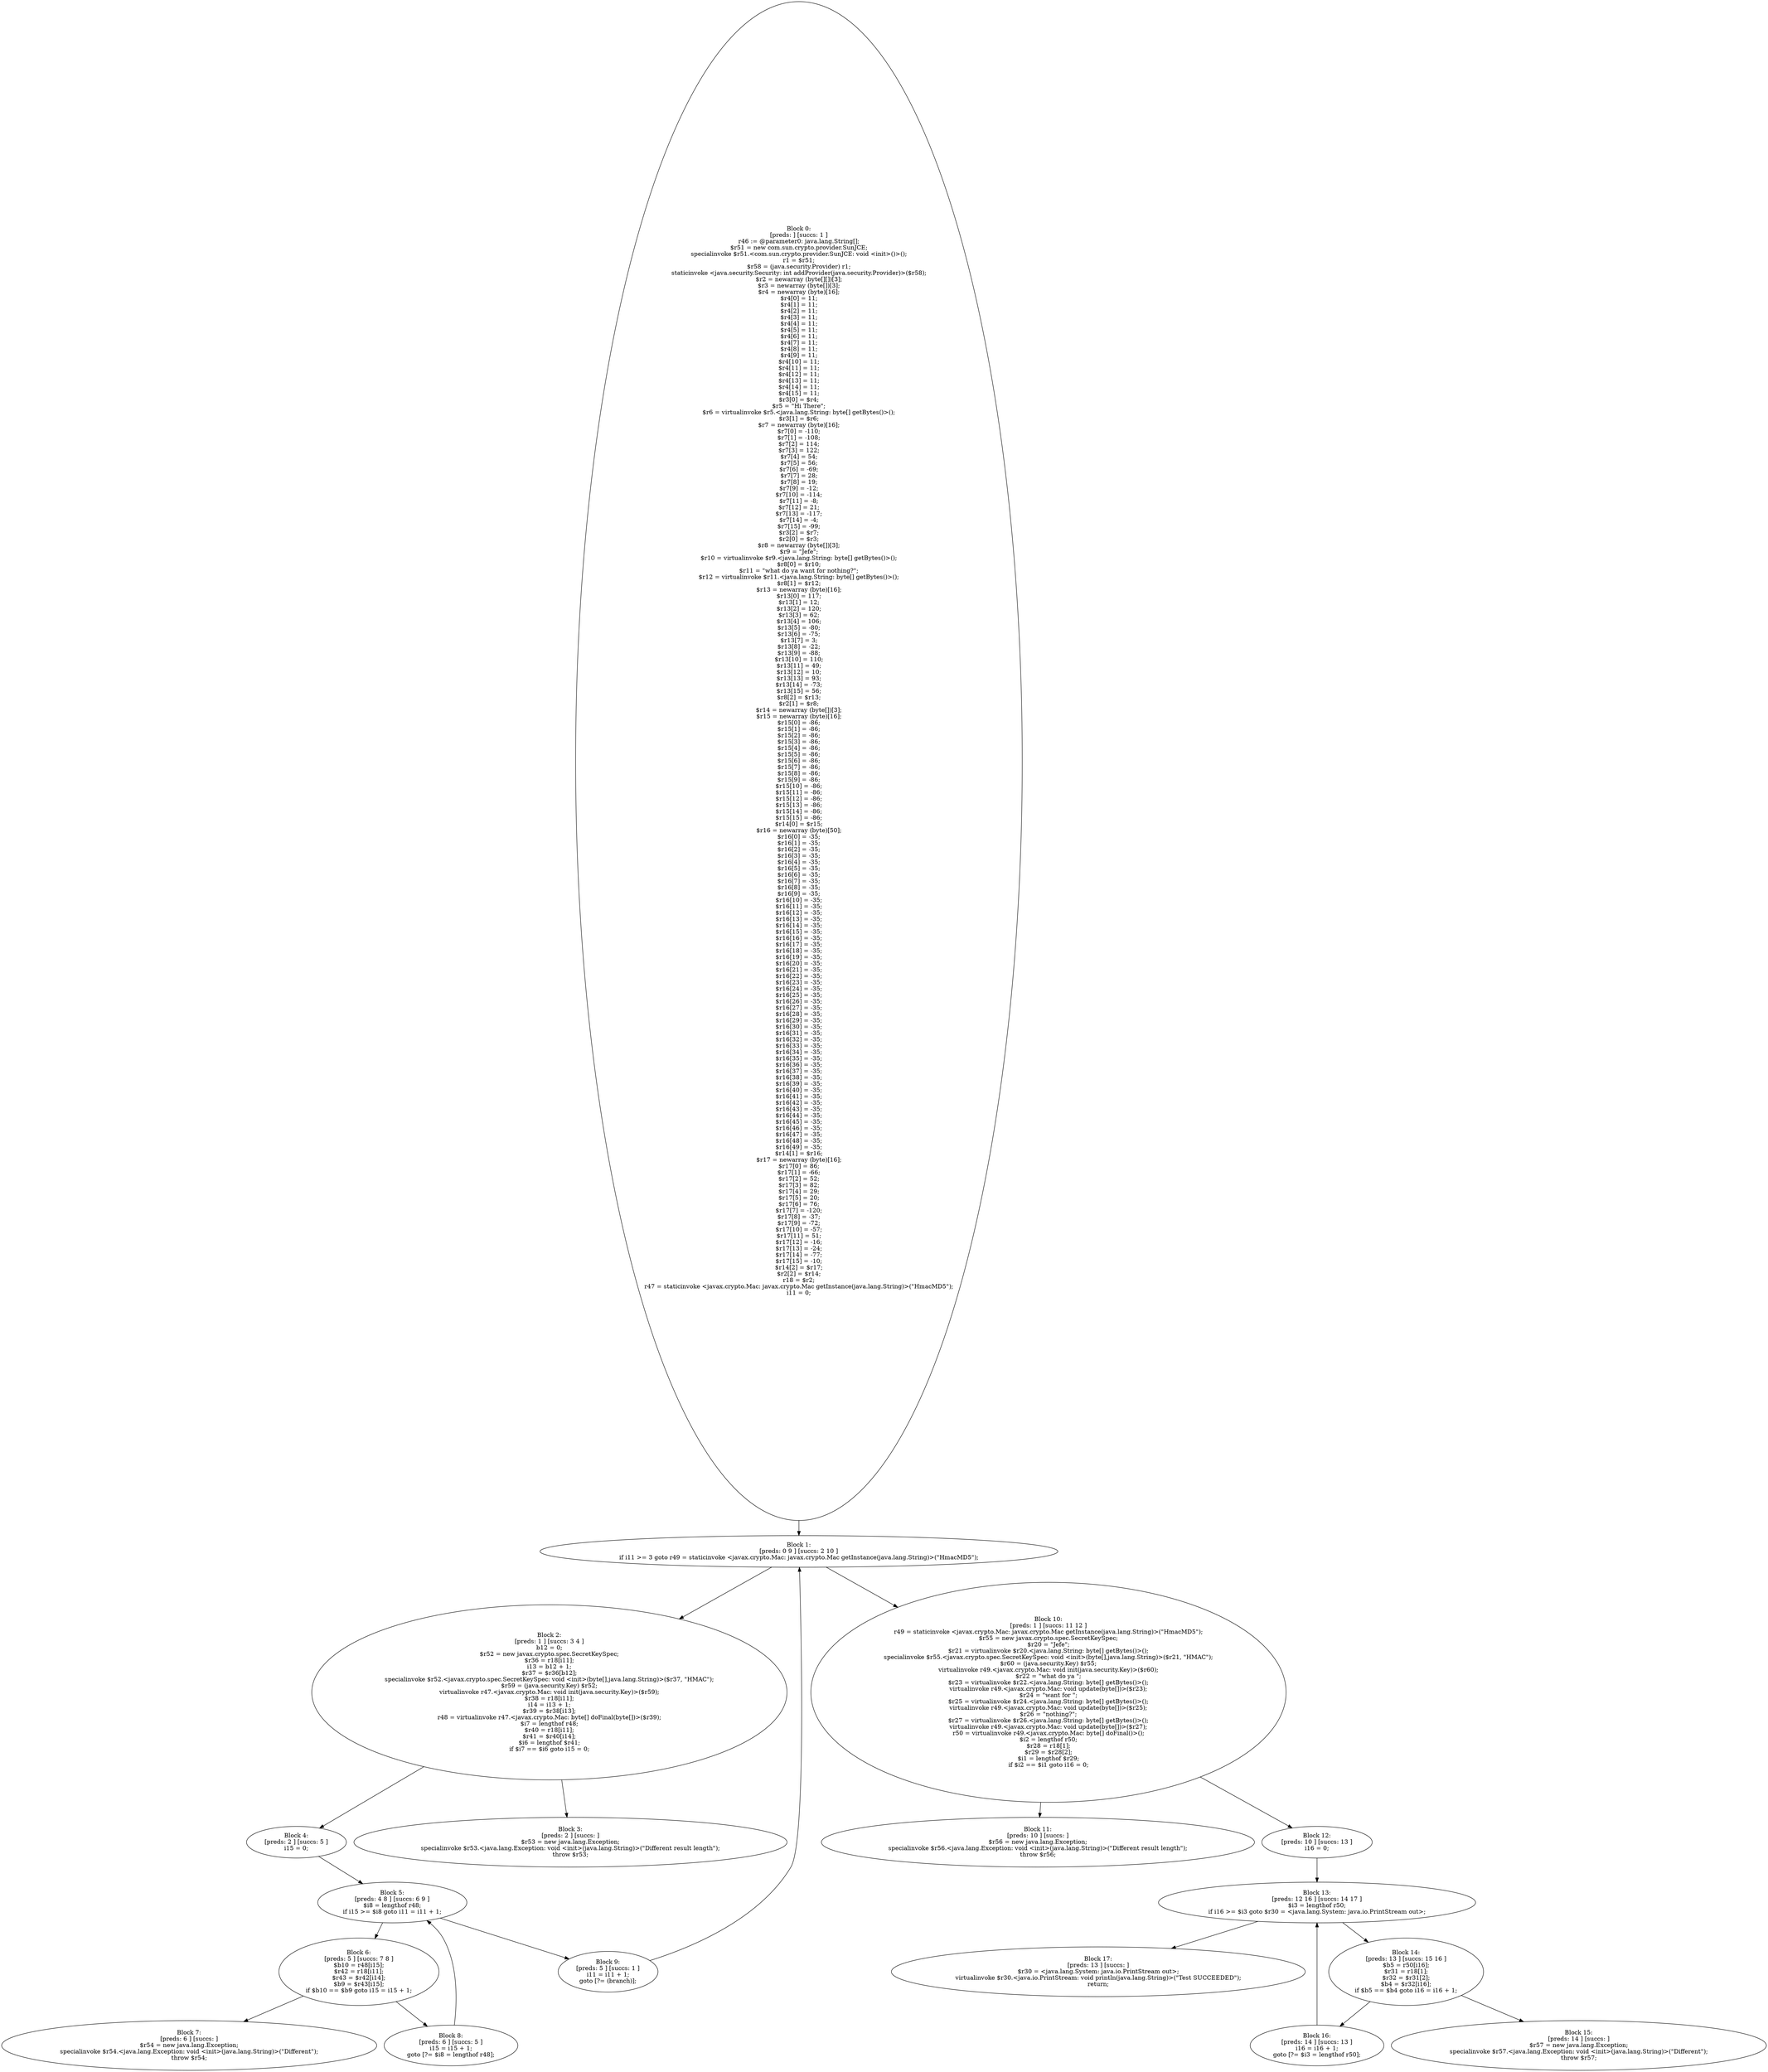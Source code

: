 digraph "unitGraph" {
    "Block 0:
[preds: ] [succs: 1 ]
r46 := @parameter0: java.lang.String[];
$r51 = new com.sun.crypto.provider.SunJCE;
specialinvoke $r51.<com.sun.crypto.provider.SunJCE: void <init>()>();
r1 = $r51;
$r58 = (java.security.Provider) r1;
staticinvoke <java.security.Security: int addProvider(java.security.Provider)>($r58);
$r2 = newarray (byte[][])[3];
$r3 = newarray (byte[])[3];
$r4 = newarray (byte)[16];
$r4[0] = 11;
$r4[1] = 11;
$r4[2] = 11;
$r4[3] = 11;
$r4[4] = 11;
$r4[5] = 11;
$r4[6] = 11;
$r4[7] = 11;
$r4[8] = 11;
$r4[9] = 11;
$r4[10] = 11;
$r4[11] = 11;
$r4[12] = 11;
$r4[13] = 11;
$r4[14] = 11;
$r4[15] = 11;
$r3[0] = $r4;
$r5 = \"Hi There\";
$r6 = virtualinvoke $r5.<java.lang.String: byte[] getBytes()>();
$r3[1] = $r6;
$r7 = newarray (byte)[16];
$r7[0] = -110;
$r7[1] = -108;
$r7[2] = 114;
$r7[3] = 122;
$r7[4] = 54;
$r7[5] = 56;
$r7[6] = -69;
$r7[7] = 28;
$r7[8] = 19;
$r7[9] = -12;
$r7[10] = -114;
$r7[11] = -8;
$r7[12] = 21;
$r7[13] = -117;
$r7[14] = -4;
$r7[15] = -99;
$r3[2] = $r7;
$r2[0] = $r3;
$r8 = newarray (byte[])[3];
$r9 = \"Jefe\";
$r10 = virtualinvoke $r9.<java.lang.String: byte[] getBytes()>();
$r8[0] = $r10;
$r11 = \"what do ya want for nothing?\";
$r12 = virtualinvoke $r11.<java.lang.String: byte[] getBytes()>();
$r8[1] = $r12;
$r13 = newarray (byte)[16];
$r13[0] = 117;
$r13[1] = 12;
$r13[2] = 120;
$r13[3] = 62;
$r13[4] = 106;
$r13[5] = -80;
$r13[6] = -75;
$r13[7] = 3;
$r13[8] = -22;
$r13[9] = -88;
$r13[10] = 110;
$r13[11] = 49;
$r13[12] = 10;
$r13[13] = 93;
$r13[14] = -73;
$r13[15] = 56;
$r8[2] = $r13;
$r2[1] = $r8;
$r14 = newarray (byte[])[3];
$r15 = newarray (byte)[16];
$r15[0] = -86;
$r15[1] = -86;
$r15[2] = -86;
$r15[3] = -86;
$r15[4] = -86;
$r15[5] = -86;
$r15[6] = -86;
$r15[7] = -86;
$r15[8] = -86;
$r15[9] = -86;
$r15[10] = -86;
$r15[11] = -86;
$r15[12] = -86;
$r15[13] = -86;
$r15[14] = -86;
$r15[15] = -86;
$r14[0] = $r15;
$r16 = newarray (byte)[50];
$r16[0] = -35;
$r16[1] = -35;
$r16[2] = -35;
$r16[3] = -35;
$r16[4] = -35;
$r16[5] = -35;
$r16[6] = -35;
$r16[7] = -35;
$r16[8] = -35;
$r16[9] = -35;
$r16[10] = -35;
$r16[11] = -35;
$r16[12] = -35;
$r16[13] = -35;
$r16[14] = -35;
$r16[15] = -35;
$r16[16] = -35;
$r16[17] = -35;
$r16[18] = -35;
$r16[19] = -35;
$r16[20] = -35;
$r16[21] = -35;
$r16[22] = -35;
$r16[23] = -35;
$r16[24] = -35;
$r16[25] = -35;
$r16[26] = -35;
$r16[27] = -35;
$r16[28] = -35;
$r16[29] = -35;
$r16[30] = -35;
$r16[31] = -35;
$r16[32] = -35;
$r16[33] = -35;
$r16[34] = -35;
$r16[35] = -35;
$r16[36] = -35;
$r16[37] = -35;
$r16[38] = -35;
$r16[39] = -35;
$r16[40] = -35;
$r16[41] = -35;
$r16[42] = -35;
$r16[43] = -35;
$r16[44] = -35;
$r16[45] = -35;
$r16[46] = -35;
$r16[47] = -35;
$r16[48] = -35;
$r16[49] = -35;
$r14[1] = $r16;
$r17 = newarray (byte)[16];
$r17[0] = 86;
$r17[1] = -66;
$r17[2] = 52;
$r17[3] = 82;
$r17[4] = 29;
$r17[5] = 20;
$r17[6] = 76;
$r17[7] = -120;
$r17[8] = -37;
$r17[9] = -72;
$r17[10] = -57;
$r17[11] = 51;
$r17[12] = -16;
$r17[13] = -24;
$r17[14] = -77;
$r17[15] = -10;
$r14[2] = $r17;
$r2[2] = $r14;
r18 = $r2;
r47 = staticinvoke <javax.crypto.Mac: javax.crypto.Mac getInstance(java.lang.String)>(\"HmacMD5\");
i11 = 0;
"
    "Block 1:
[preds: 0 9 ] [succs: 2 10 ]
if i11 >= 3 goto r49 = staticinvoke <javax.crypto.Mac: javax.crypto.Mac getInstance(java.lang.String)>(\"HmacMD5\");
"
    "Block 2:
[preds: 1 ] [succs: 3 4 ]
b12 = 0;
$r52 = new javax.crypto.spec.SecretKeySpec;
$r36 = r18[i11];
i13 = b12 + 1;
$r37 = $r36[b12];
specialinvoke $r52.<javax.crypto.spec.SecretKeySpec: void <init>(byte[],java.lang.String)>($r37, \"HMAC\");
$r59 = (java.security.Key) $r52;
virtualinvoke r47.<javax.crypto.Mac: void init(java.security.Key)>($r59);
$r38 = r18[i11];
i14 = i13 + 1;
$r39 = $r38[i13];
r48 = virtualinvoke r47.<javax.crypto.Mac: byte[] doFinal(byte[])>($r39);
$i7 = lengthof r48;
$r40 = r18[i11];
$r41 = $r40[i14];
$i6 = lengthof $r41;
if $i7 == $i6 goto i15 = 0;
"
    "Block 3:
[preds: 2 ] [succs: ]
$r53 = new java.lang.Exception;
specialinvoke $r53.<java.lang.Exception: void <init>(java.lang.String)>(\"Different result length\");
throw $r53;
"
    "Block 4:
[preds: 2 ] [succs: 5 ]
i15 = 0;
"
    "Block 5:
[preds: 4 8 ] [succs: 6 9 ]
$i8 = lengthof r48;
if i15 >= $i8 goto i11 = i11 + 1;
"
    "Block 6:
[preds: 5 ] [succs: 7 8 ]
$b10 = r48[i15];
$r42 = r18[i11];
$r43 = $r42[i14];
$b9 = $r43[i15];
if $b10 == $b9 goto i15 = i15 + 1;
"
    "Block 7:
[preds: 6 ] [succs: ]
$r54 = new java.lang.Exception;
specialinvoke $r54.<java.lang.Exception: void <init>(java.lang.String)>(\"Different\");
throw $r54;
"
    "Block 8:
[preds: 6 ] [succs: 5 ]
i15 = i15 + 1;
goto [?= $i8 = lengthof r48];
"
    "Block 9:
[preds: 5 ] [succs: 1 ]
i11 = i11 + 1;
goto [?= (branch)];
"
    "Block 10:
[preds: 1 ] [succs: 11 12 ]
r49 = staticinvoke <javax.crypto.Mac: javax.crypto.Mac getInstance(java.lang.String)>(\"HmacMD5\");
$r55 = new javax.crypto.spec.SecretKeySpec;
$r20 = \"Jefe\";
$r21 = virtualinvoke $r20.<java.lang.String: byte[] getBytes()>();
specialinvoke $r55.<javax.crypto.spec.SecretKeySpec: void <init>(byte[],java.lang.String)>($r21, \"HMAC\");
$r60 = (java.security.Key) $r55;
virtualinvoke r49.<javax.crypto.Mac: void init(java.security.Key)>($r60);
$r22 = \"what do ya \";
$r23 = virtualinvoke $r22.<java.lang.String: byte[] getBytes()>();
virtualinvoke r49.<javax.crypto.Mac: void update(byte[])>($r23);
$r24 = \"want for \";
$r25 = virtualinvoke $r24.<java.lang.String: byte[] getBytes()>();
virtualinvoke r49.<javax.crypto.Mac: void update(byte[])>($r25);
$r26 = \"nothing?\";
$r27 = virtualinvoke $r26.<java.lang.String: byte[] getBytes()>();
virtualinvoke r49.<javax.crypto.Mac: void update(byte[])>($r27);
r50 = virtualinvoke r49.<javax.crypto.Mac: byte[] doFinal()>();
$i2 = lengthof r50;
$r28 = r18[1];
$r29 = $r28[2];
$i1 = lengthof $r29;
if $i2 == $i1 goto i16 = 0;
"
    "Block 11:
[preds: 10 ] [succs: ]
$r56 = new java.lang.Exception;
specialinvoke $r56.<java.lang.Exception: void <init>(java.lang.String)>(\"Different result length\");
throw $r56;
"
    "Block 12:
[preds: 10 ] [succs: 13 ]
i16 = 0;
"
    "Block 13:
[preds: 12 16 ] [succs: 14 17 ]
$i3 = lengthof r50;
if i16 >= $i3 goto $r30 = <java.lang.System: java.io.PrintStream out>;
"
    "Block 14:
[preds: 13 ] [succs: 15 16 ]
$b5 = r50[i16];
$r31 = r18[1];
$r32 = $r31[2];
$b4 = $r32[i16];
if $b5 == $b4 goto i16 = i16 + 1;
"
    "Block 15:
[preds: 14 ] [succs: ]
$r57 = new java.lang.Exception;
specialinvoke $r57.<java.lang.Exception: void <init>(java.lang.String)>(\"Different\");
throw $r57;
"
    "Block 16:
[preds: 14 ] [succs: 13 ]
i16 = i16 + 1;
goto [?= $i3 = lengthof r50];
"
    "Block 17:
[preds: 13 ] [succs: ]
$r30 = <java.lang.System: java.io.PrintStream out>;
virtualinvoke $r30.<java.io.PrintStream: void println(java.lang.String)>(\"Test SUCCEEDED\");
return;
"
    "Block 0:
[preds: ] [succs: 1 ]
r46 := @parameter0: java.lang.String[];
$r51 = new com.sun.crypto.provider.SunJCE;
specialinvoke $r51.<com.sun.crypto.provider.SunJCE: void <init>()>();
r1 = $r51;
$r58 = (java.security.Provider) r1;
staticinvoke <java.security.Security: int addProvider(java.security.Provider)>($r58);
$r2 = newarray (byte[][])[3];
$r3 = newarray (byte[])[3];
$r4 = newarray (byte)[16];
$r4[0] = 11;
$r4[1] = 11;
$r4[2] = 11;
$r4[3] = 11;
$r4[4] = 11;
$r4[5] = 11;
$r4[6] = 11;
$r4[7] = 11;
$r4[8] = 11;
$r4[9] = 11;
$r4[10] = 11;
$r4[11] = 11;
$r4[12] = 11;
$r4[13] = 11;
$r4[14] = 11;
$r4[15] = 11;
$r3[0] = $r4;
$r5 = \"Hi There\";
$r6 = virtualinvoke $r5.<java.lang.String: byte[] getBytes()>();
$r3[1] = $r6;
$r7 = newarray (byte)[16];
$r7[0] = -110;
$r7[1] = -108;
$r7[2] = 114;
$r7[3] = 122;
$r7[4] = 54;
$r7[5] = 56;
$r7[6] = -69;
$r7[7] = 28;
$r7[8] = 19;
$r7[9] = -12;
$r7[10] = -114;
$r7[11] = -8;
$r7[12] = 21;
$r7[13] = -117;
$r7[14] = -4;
$r7[15] = -99;
$r3[2] = $r7;
$r2[0] = $r3;
$r8 = newarray (byte[])[3];
$r9 = \"Jefe\";
$r10 = virtualinvoke $r9.<java.lang.String: byte[] getBytes()>();
$r8[0] = $r10;
$r11 = \"what do ya want for nothing?\";
$r12 = virtualinvoke $r11.<java.lang.String: byte[] getBytes()>();
$r8[1] = $r12;
$r13 = newarray (byte)[16];
$r13[0] = 117;
$r13[1] = 12;
$r13[2] = 120;
$r13[3] = 62;
$r13[4] = 106;
$r13[5] = -80;
$r13[6] = -75;
$r13[7] = 3;
$r13[8] = -22;
$r13[9] = -88;
$r13[10] = 110;
$r13[11] = 49;
$r13[12] = 10;
$r13[13] = 93;
$r13[14] = -73;
$r13[15] = 56;
$r8[2] = $r13;
$r2[1] = $r8;
$r14 = newarray (byte[])[3];
$r15 = newarray (byte)[16];
$r15[0] = -86;
$r15[1] = -86;
$r15[2] = -86;
$r15[3] = -86;
$r15[4] = -86;
$r15[5] = -86;
$r15[6] = -86;
$r15[7] = -86;
$r15[8] = -86;
$r15[9] = -86;
$r15[10] = -86;
$r15[11] = -86;
$r15[12] = -86;
$r15[13] = -86;
$r15[14] = -86;
$r15[15] = -86;
$r14[0] = $r15;
$r16 = newarray (byte)[50];
$r16[0] = -35;
$r16[1] = -35;
$r16[2] = -35;
$r16[3] = -35;
$r16[4] = -35;
$r16[5] = -35;
$r16[6] = -35;
$r16[7] = -35;
$r16[8] = -35;
$r16[9] = -35;
$r16[10] = -35;
$r16[11] = -35;
$r16[12] = -35;
$r16[13] = -35;
$r16[14] = -35;
$r16[15] = -35;
$r16[16] = -35;
$r16[17] = -35;
$r16[18] = -35;
$r16[19] = -35;
$r16[20] = -35;
$r16[21] = -35;
$r16[22] = -35;
$r16[23] = -35;
$r16[24] = -35;
$r16[25] = -35;
$r16[26] = -35;
$r16[27] = -35;
$r16[28] = -35;
$r16[29] = -35;
$r16[30] = -35;
$r16[31] = -35;
$r16[32] = -35;
$r16[33] = -35;
$r16[34] = -35;
$r16[35] = -35;
$r16[36] = -35;
$r16[37] = -35;
$r16[38] = -35;
$r16[39] = -35;
$r16[40] = -35;
$r16[41] = -35;
$r16[42] = -35;
$r16[43] = -35;
$r16[44] = -35;
$r16[45] = -35;
$r16[46] = -35;
$r16[47] = -35;
$r16[48] = -35;
$r16[49] = -35;
$r14[1] = $r16;
$r17 = newarray (byte)[16];
$r17[0] = 86;
$r17[1] = -66;
$r17[2] = 52;
$r17[3] = 82;
$r17[4] = 29;
$r17[5] = 20;
$r17[6] = 76;
$r17[7] = -120;
$r17[8] = -37;
$r17[9] = -72;
$r17[10] = -57;
$r17[11] = 51;
$r17[12] = -16;
$r17[13] = -24;
$r17[14] = -77;
$r17[15] = -10;
$r14[2] = $r17;
$r2[2] = $r14;
r18 = $r2;
r47 = staticinvoke <javax.crypto.Mac: javax.crypto.Mac getInstance(java.lang.String)>(\"HmacMD5\");
i11 = 0;
"->"Block 1:
[preds: 0 9 ] [succs: 2 10 ]
if i11 >= 3 goto r49 = staticinvoke <javax.crypto.Mac: javax.crypto.Mac getInstance(java.lang.String)>(\"HmacMD5\");
";
    "Block 1:
[preds: 0 9 ] [succs: 2 10 ]
if i11 >= 3 goto r49 = staticinvoke <javax.crypto.Mac: javax.crypto.Mac getInstance(java.lang.String)>(\"HmacMD5\");
"->"Block 2:
[preds: 1 ] [succs: 3 4 ]
b12 = 0;
$r52 = new javax.crypto.spec.SecretKeySpec;
$r36 = r18[i11];
i13 = b12 + 1;
$r37 = $r36[b12];
specialinvoke $r52.<javax.crypto.spec.SecretKeySpec: void <init>(byte[],java.lang.String)>($r37, \"HMAC\");
$r59 = (java.security.Key) $r52;
virtualinvoke r47.<javax.crypto.Mac: void init(java.security.Key)>($r59);
$r38 = r18[i11];
i14 = i13 + 1;
$r39 = $r38[i13];
r48 = virtualinvoke r47.<javax.crypto.Mac: byte[] doFinal(byte[])>($r39);
$i7 = lengthof r48;
$r40 = r18[i11];
$r41 = $r40[i14];
$i6 = lengthof $r41;
if $i7 == $i6 goto i15 = 0;
";
    "Block 1:
[preds: 0 9 ] [succs: 2 10 ]
if i11 >= 3 goto r49 = staticinvoke <javax.crypto.Mac: javax.crypto.Mac getInstance(java.lang.String)>(\"HmacMD5\");
"->"Block 10:
[preds: 1 ] [succs: 11 12 ]
r49 = staticinvoke <javax.crypto.Mac: javax.crypto.Mac getInstance(java.lang.String)>(\"HmacMD5\");
$r55 = new javax.crypto.spec.SecretKeySpec;
$r20 = \"Jefe\";
$r21 = virtualinvoke $r20.<java.lang.String: byte[] getBytes()>();
specialinvoke $r55.<javax.crypto.spec.SecretKeySpec: void <init>(byte[],java.lang.String)>($r21, \"HMAC\");
$r60 = (java.security.Key) $r55;
virtualinvoke r49.<javax.crypto.Mac: void init(java.security.Key)>($r60);
$r22 = \"what do ya \";
$r23 = virtualinvoke $r22.<java.lang.String: byte[] getBytes()>();
virtualinvoke r49.<javax.crypto.Mac: void update(byte[])>($r23);
$r24 = \"want for \";
$r25 = virtualinvoke $r24.<java.lang.String: byte[] getBytes()>();
virtualinvoke r49.<javax.crypto.Mac: void update(byte[])>($r25);
$r26 = \"nothing?\";
$r27 = virtualinvoke $r26.<java.lang.String: byte[] getBytes()>();
virtualinvoke r49.<javax.crypto.Mac: void update(byte[])>($r27);
r50 = virtualinvoke r49.<javax.crypto.Mac: byte[] doFinal()>();
$i2 = lengthof r50;
$r28 = r18[1];
$r29 = $r28[2];
$i1 = lengthof $r29;
if $i2 == $i1 goto i16 = 0;
";
    "Block 2:
[preds: 1 ] [succs: 3 4 ]
b12 = 0;
$r52 = new javax.crypto.spec.SecretKeySpec;
$r36 = r18[i11];
i13 = b12 + 1;
$r37 = $r36[b12];
specialinvoke $r52.<javax.crypto.spec.SecretKeySpec: void <init>(byte[],java.lang.String)>($r37, \"HMAC\");
$r59 = (java.security.Key) $r52;
virtualinvoke r47.<javax.crypto.Mac: void init(java.security.Key)>($r59);
$r38 = r18[i11];
i14 = i13 + 1;
$r39 = $r38[i13];
r48 = virtualinvoke r47.<javax.crypto.Mac: byte[] doFinal(byte[])>($r39);
$i7 = lengthof r48;
$r40 = r18[i11];
$r41 = $r40[i14];
$i6 = lengthof $r41;
if $i7 == $i6 goto i15 = 0;
"->"Block 3:
[preds: 2 ] [succs: ]
$r53 = new java.lang.Exception;
specialinvoke $r53.<java.lang.Exception: void <init>(java.lang.String)>(\"Different result length\");
throw $r53;
";
    "Block 2:
[preds: 1 ] [succs: 3 4 ]
b12 = 0;
$r52 = new javax.crypto.spec.SecretKeySpec;
$r36 = r18[i11];
i13 = b12 + 1;
$r37 = $r36[b12];
specialinvoke $r52.<javax.crypto.spec.SecretKeySpec: void <init>(byte[],java.lang.String)>($r37, \"HMAC\");
$r59 = (java.security.Key) $r52;
virtualinvoke r47.<javax.crypto.Mac: void init(java.security.Key)>($r59);
$r38 = r18[i11];
i14 = i13 + 1;
$r39 = $r38[i13];
r48 = virtualinvoke r47.<javax.crypto.Mac: byte[] doFinal(byte[])>($r39);
$i7 = lengthof r48;
$r40 = r18[i11];
$r41 = $r40[i14];
$i6 = lengthof $r41;
if $i7 == $i6 goto i15 = 0;
"->"Block 4:
[preds: 2 ] [succs: 5 ]
i15 = 0;
";
    "Block 4:
[preds: 2 ] [succs: 5 ]
i15 = 0;
"->"Block 5:
[preds: 4 8 ] [succs: 6 9 ]
$i8 = lengthof r48;
if i15 >= $i8 goto i11 = i11 + 1;
";
    "Block 5:
[preds: 4 8 ] [succs: 6 9 ]
$i8 = lengthof r48;
if i15 >= $i8 goto i11 = i11 + 1;
"->"Block 6:
[preds: 5 ] [succs: 7 8 ]
$b10 = r48[i15];
$r42 = r18[i11];
$r43 = $r42[i14];
$b9 = $r43[i15];
if $b10 == $b9 goto i15 = i15 + 1;
";
    "Block 5:
[preds: 4 8 ] [succs: 6 9 ]
$i8 = lengthof r48;
if i15 >= $i8 goto i11 = i11 + 1;
"->"Block 9:
[preds: 5 ] [succs: 1 ]
i11 = i11 + 1;
goto [?= (branch)];
";
    "Block 6:
[preds: 5 ] [succs: 7 8 ]
$b10 = r48[i15];
$r42 = r18[i11];
$r43 = $r42[i14];
$b9 = $r43[i15];
if $b10 == $b9 goto i15 = i15 + 1;
"->"Block 7:
[preds: 6 ] [succs: ]
$r54 = new java.lang.Exception;
specialinvoke $r54.<java.lang.Exception: void <init>(java.lang.String)>(\"Different\");
throw $r54;
";
    "Block 6:
[preds: 5 ] [succs: 7 8 ]
$b10 = r48[i15];
$r42 = r18[i11];
$r43 = $r42[i14];
$b9 = $r43[i15];
if $b10 == $b9 goto i15 = i15 + 1;
"->"Block 8:
[preds: 6 ] [succs: 5 ]
i15 = i15 + 1;
goto [?= $i8 = lengthof r48];
";
    "Block 8:
[preds: 6 ] [succs: 5 ]
i15 = i15 + 1;
goto [?= $i8 = lengthof r48];
"->"Block 5:
[preds: 4 8 ] [succs: 6 9 ]
$i8 = lengthof r48;
if i15 >= $i8 goto i11 = i11 + 1;
";
    "Block 9:
[preds: 5 ] [succs: 1 ]
i11 = i11 + 1;
goto [?= (branch)];
"->"Block 1:
[preds: 0 9 ] [succs: 2 10 ]
if i11 >= 3 goto r49 = staticinvoke <javax.crypto.Mac: javax.crypto.Mac getInstance(java.lang.String)>(\"HmacMD5\");
";
    "Block 10:
[preds: 1 ] [succs: 11 12 ]
r49 = staticinvoke <javax.crypto.Mac: javax.crypto.Mac getInstance(java.lang.String)>(\"HmacMD5\");
$r55 = new javax.crypto.spec.SecretKeySpec;
$r20 = \"Jefe\";
$r21 = virtualinvoke $r20.<java.lang.String: byte[] getBytes()>();
specialinvoke $r55.<javax.crypto.spec.SecretKeySpec: void <init>(byte[],java.lang.String)>($r21, \"HMAC\");
$r60 = (java.security.Key) $r55;
virtualinvoke r49.<javax.crypto.Mac: void init(java.security.Key)>($r60);
$r22 = \"what do ya \";
$r23 = virtualinvoke $r22.<java.lang.String: byte[] getBytes()>();
virtualinvoke r49.<javax.crypto.Mac: void update(byte[])>($r23);
$r24 = \"want for \";
$r25 = virtualinvoke $r24.<java.lang.String: byte[] getBytes()>();
virtualinvoke r49.<javax.crypto.Mac: void update(byte[])>($r25);
$r26 = \"nothing?\";
$r27 = virtualinvoke $r26.<java.lang.String: byte[] getBytes()>();
virtualinvoke r49.<javax.crypto.Mac: void update(byte[])>($r27);
r50 = virtualinvoke r49.<javax.crypto.Mac: byte[] doFinal()>();
$i2 = lengthof r50;
$r28 = r18[1];
$r29 = $r28[2];
$i1 = lengthof $r29;
if $i2 == $i1 goto i16 = 0;
"->"Block 11:
[preds: 10 ] [succs: ]
$r56 = new java.lang.Exception;
specialinvoke $r56.<java.lang.Exception: void <init>(java.lang.String)>(\"Different result length\");
throw $r56;
";
    "Block 10:
[preds: 1 ] [succs: 11 12 ]
r49 = staticinvoke <javax.crypto.Mac: javax.crypto.Mac getInstance(java.lang.String)>(\"HmacMD5\");
$r55 = new javax.crypto.spec.SecretKeySpec;
$r20 = \"Jefe\";
$r21 = virtualinvoke $r20.<java.lang.String: byte[] getBytes()>();
specialinvoke $r55.<javax.crypto.spec.SecretKeySpec: void <init>(byte[],java.lang.String)>($r21, \"HMAC\");
$r60 = (java.security.Key) $r55;
virtualinvoke r49.<javax.crypto.Mac: void init(java.security.Key)>($r60);
$r22 = \"what do ya \";
$r23 = virtualinvoke $r22.<java.lang.String: byte[] getBytes()>();
virtualinvoke r49.<javax.crypto.Mac: void update(byte[])>($r23);
$r24 = \"want for \";
$r25 = virtualinvoke $r24.<java.lang.String: byte[] getBytes()>();
virtualinvoke r49.<javax.crypto.Mac: void update(byte[])>($r25);
$r26 = \"nothing?\";
$r27 = virtualinvoke $r26.<java.lang.String: byte[] getBytes()>();
virtualinvoke r49.<javax.crypto.Mac: void update(byte[])>($r27);
r50 = virtualinvoke r49.<javax.crypto.Mac: byte[] doFinal()>();
$i2 = lengthof r50;
$r28 = r18[1];
$r29 = $r28[2];
$i1 = lengthof $r29;
if $i2 == $i1 goto i16 = 0;
"->"Block 12:
[preds: 10 ] [succs: 13 ]
i16 = 0;
";
    "Block 12:
[preds: 10 ] [succs: 13 ]
i16 = 0;
"->"Block 13:
[preds: 12 16 ] [succs: 14 17 ]
$i3 = lengthof r50;
if i16 >= $i3 goto $r30 = <java.lang.System: java.io.PrintStream out>;
";
    "Block 13:
[preds: 12 16 ] [succs: 14 17 ]
$i3 = lengthof r50;
if i16 >= $i3 goto $r30 = <java.lang.System: java.io.PrintStream out>;
"->"Block 14:
[preds: 13 ] [succs: 15 16 ]
$b5 = r50[i16];
$r31 = r18[1];
$r32 = $r31[2];
$b4 = $r32[i16];
if $b5 == $b4 goto i16 = i16 + 1;
";
    "Block 13:
[preds: 12 16 ] [succs: 14 17 ]
$i3 = lengthof r50;
if i16 >= $i3 goto $r30 = <java.lang.System: java.io.PrintStream out>;
"->"Block 17:
[preds: 13 ] [succs: ]
$r30 = <java.lang.System: java.io.PrintStream out>;
virtualinvoke $r30.<java.io.PrintStream: void println(java.lang.String)>(\"Test SUCCEEDED\");
return;
";
    "Block 14:
[preds: 13 ] [succs: 15 16 ]
$b5 = r50[i16];
$r31 = r18[1];
$r32 = $r31[2];
$b4 = $r32[i16];
if $b5 == $b4 goto i16 = i16 + 1;
"->"Block 15:
[preds: 14 ] [succs: ]
$r57 = new java.lang.Exception;
specialinvoke $r57.<java.lang.Exception: void <init>(java.lang.String)>(\"Different\");
throw $r57;
";
    "Block 14:
[preds: 13 ] [succs: 15 16 ]
$b5 = r50[i16];
$r31 = r18[1];
$r32 = $r31[2];
$b4 = $r32[i16];
if $b5 == $b4 goto i16 = i16 + 1;
"->"Block 16:
[preds: 14 ] [succs: 13 ]
i16 = i16 + 1;
goto [?= $i3 = lengthof r50];
";
    "Block 16:
[preds: 14 ] [succs: 13 ]
i16 = i16 + 1;
goto [?= $i3 = lengthof r50];
"->"Block 13:
[preds: 12 16 ] [succs: 14 17 ]
$i3 = lengthof r50;
if i16 >= $i3 goto $r30 = <java.lang.System: java.io.PrintStream out>;
";
}
